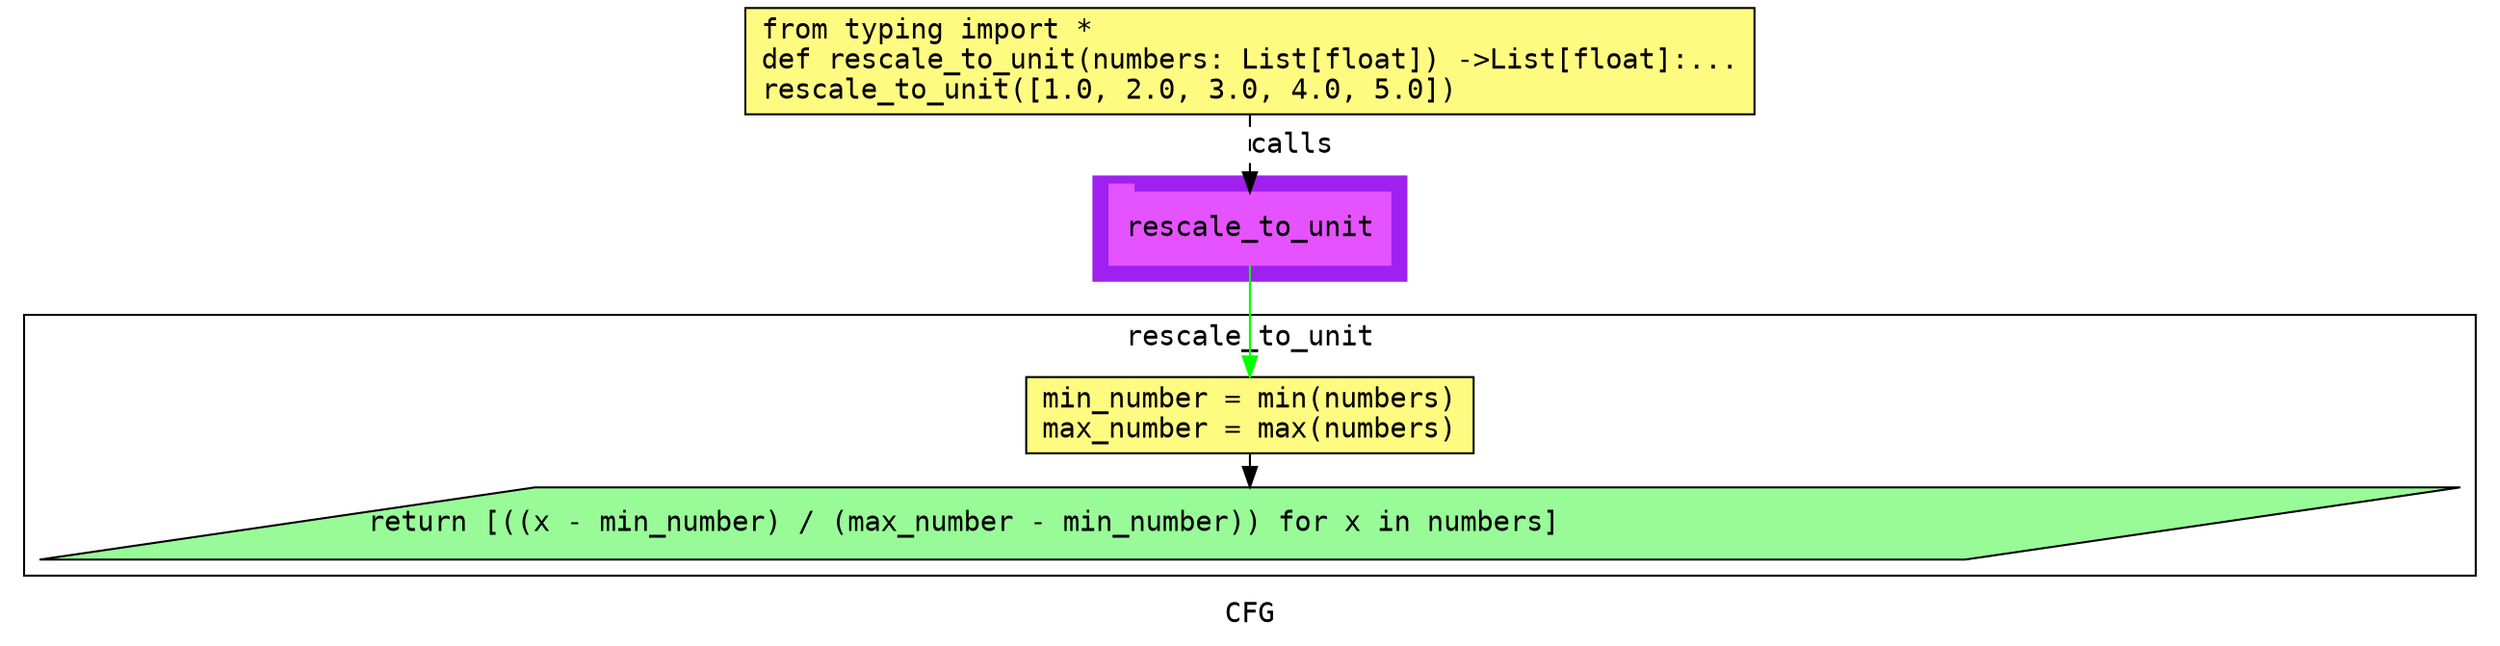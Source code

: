 digraph cluster44CFG {
	graph [bb="0,0,1196,314",
		compound=True,
		fontname="DejaVu Sans Mono",
		label=CFG,
		lheight=0.21,
		lp="598,11.5",
		lwidth=0.35,
		pack=False,
		rankdir=TB,
		ranksep=0.02
	];
	node [fontname="DejaVu Sans Mono",
		label="\N"
	];
	edge [fontname="DejaVu Sans Mono"];
	subgraph cluster_1 {
		graph [bb="520,178,676,230",
			color=purple,
			compound=true,
			fontname="DejaVu Sans Mono",
			label="",
			rankdir=TB,
			ranksep=0.02,
			shape=tab,
			style=filled
		];
		node [fontname="DejaVu Sans Mono"];
		edge [fontname="DejaVu Sans Mono"];
		9	[color="#E552FF",
			height=0.5,
			label=rescale_to_unit,
			linenum="[9]",
			pos="598,204",
			shape=tab,
			style=filled,
			width=1.9444];
	}
	subgraph cluster0rescale_to_unit {
		graph [bb="8,31,1188,161",
			compound=True,
			fontname="DejaVu Sans Mono",
			label=rescale_to_unit,
			lheight=0.21,
			lp="598,149.5",
			lwidth=1.72,
			pack=False,
			rankdir=TB,
			ranksep=0.02
		];
		node [fontname="DejaVu Sans Mono"];
		edge [fontname="DejaVu Sans Mono"];
		subgraph cluster_3 {
			graph [color=purple,
				compound=true,
				fontname="DejaVu Sans Mono",
				label="",
				rankdir=TB,
				ranksep=0.02,
				shape=tab,
				style=filled
			];
			node [fontname="DejaVu Sans Mono"];
			edge [fontname="DejaVu Sans Mono"];
		}
		3	[fillcolor="#FFFB81",
			height=0.52778,
			label="min_number = min(numbers)\lmax_number = max(numbers)\l",
			linenum="[5, 6]",
			pos="598,111",
			shape=rectangle,
			style="filled,solid",
			width=3.0972];
		6	[fillcolor="#98fb98",
			height=0.5,
			label="return [((x - min_number) / (max_number - min_number)) for x in numbers]\l",
			linenum="[7]",
			pos="598,57",
			shape=parallelogram,
			style="filled,solid",
			width=16.173];
		3 -> 6	[color=black,
			pos="e,598,75.216 598,91.813 598,89.708 598,87.527 598,85.334"];
	}
	1	[fillcolor="#FFFB81",
		height=0.73611,
		label="from typing import *\ldef rescale_to_unit(numbers: List[float]) ->List[float]:...\lrescale_to_unit([1.0, 2.0, 3.0, 4.0, 5.0])\l",
		linenum="[1]",
		pos="598,287.5",
		shape=rectangle,
		style="filled,solid",
		width=6.9861];
	1 -> 9	[label=calls,
		lp="619,245.5",
		pos="e,598,222.13 598,260.71 598,251.66 598,241.47 598,232.3",
		style=dashed];
	9 -> 3	[color=green,
		pos="e,598,130.29 598,185.88 598,173.12 598,155.4 598,140.52"];
}

